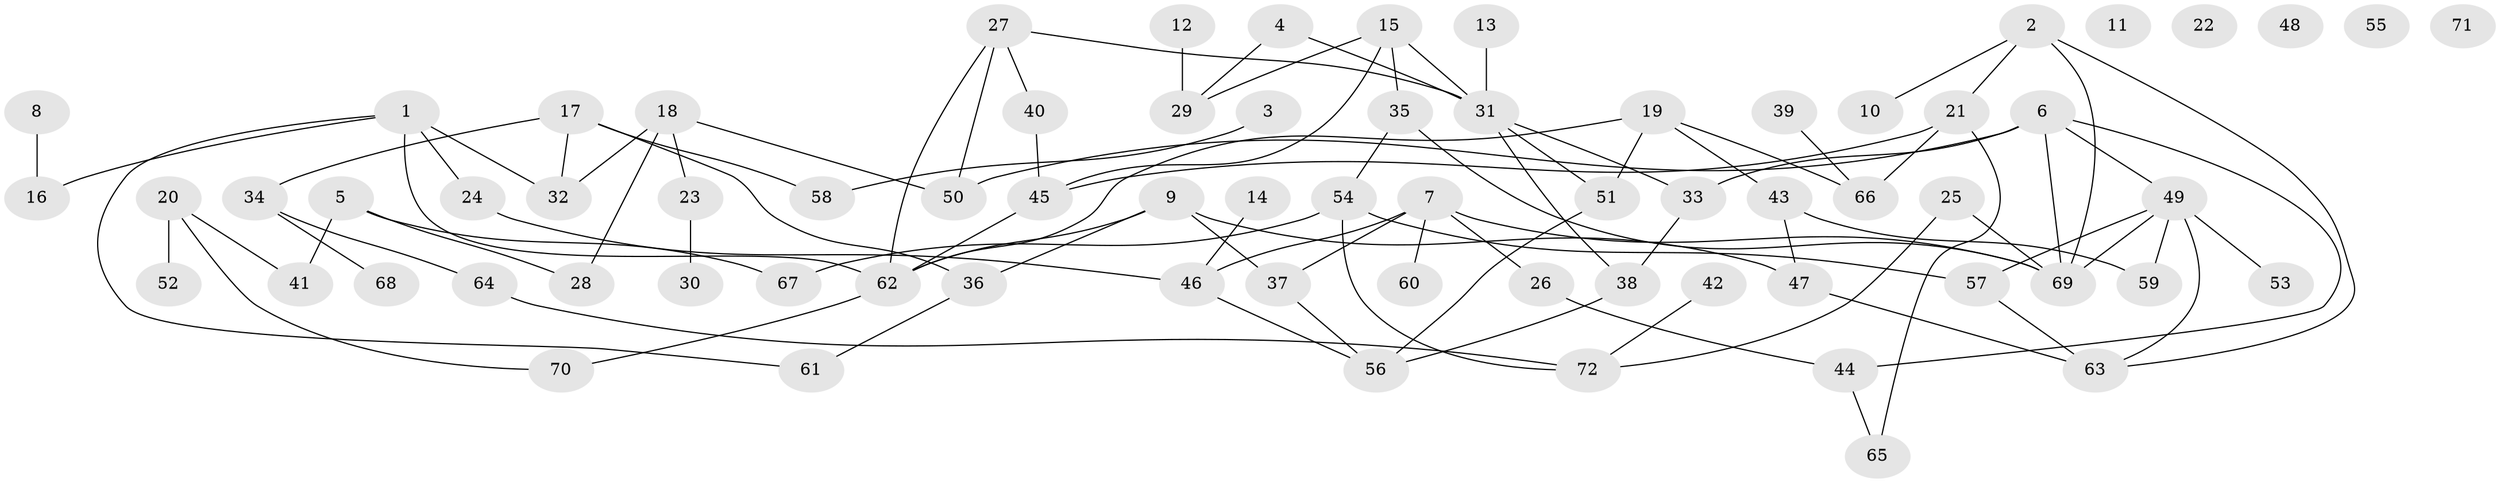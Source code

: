 // coarse degree distribution, {4: 0.23255813953488372, 1: 0.23255813953488372, 0: 0.11627906976744186, 2: 0.13953488372093023, 5: 0.09302325581395349, 3: 0.09302325581395349, 6: 0.046511627906976744, 7: 0.046511627906976744}
// Generated by graph-tools (version 1.1) at 2025/43/03/04/25 21:43:22]
// undirected, 72 vertices, 96 edges
graph export_dot {
graph [start="1"]
  node [color=gray90,style=filled];
  1;
  2;
  3;
  4;
  5;
  6;
  7;
  8;
  9;
  10;
  11;
  12;
  13;
  14;
  15;
  16;
  17;
  18;
  19;
  20;
  21;
  22;
  23;
  24;
  25;
  26;
  27;
  28;
  29;
  30;
  31;
  32;
  33;
  34;
  35;
  36;
  37;
  38;
  39;
  40;
  41;
  42;
  43;
  44;
  45;
  46;
  47;
  48;
  49;
  50;
  51;
  52;
  53;
  54;
  55;
  56;
  57;
  58;
  59;
  60;
  61;
  62;
  63;
  64;
  65;
  66;
  67;
  68;
  69;
  70;
  71;
  72;
  1 -- 16;
  1 -- 24;
  1 -- 32;
  1 -- 61;
  1 -- 62;
  2 -- 10;
  2 -- 21;
  2 -- 63;
  2 -- 69;
  3 -- 58;
  4 -- 29;
  4 -- 31;
  5 -- 28;
  5 -- 41;
  5 -- 67;
  6 -- 33;
  6 -- 44;
  6 -- 49;
  6 -- 50;
  6 -- 69;
  7 -- 26;
  7 -- 37;
  7 -- 46;
  7 -- 60;
  7 -- 69;
  8 -- 16;
  9 -- 36;
  9 -- 37;
  9 -- 47;
  9 -- 62;
  12 -- 29;
  13 -- 31;
  14 -- 46;
  15 -- 29;
  15 -- 31;
  15 -- 35;
  15 -- 45;
  17 -- 32;
  17 -- 34;
  17 -- 36;
  17 -- 58;
  18 -- 23;
  18 -- 28;
  18 -- 32;
  18 -- 50;
  19 -- 43;
  19 -- 51;
  19 -- 62;
  19 -- 66;
  20 -- 41;
  20 -- 52;
  20 -- 70;
  21 -- 45;
  21 -- 65;
  21 -- 66;
  23 -- 30;
  24 -- 46;
  25 -- 69;
  25 -- 72;
  26 -- 44;
  27 -- 31;
  27 -- 40;
  27 -- 50;
  27 -- 62;
  31 -- 33;
  31 -- 38;
  31 -- 51;
  33 -- 38;
  34 -- 64;
  34 -- 68;
  35 -- 54;
  35 -- 69;
  36 -- 61;
  37 -- 56;
  38 -- 56;
  39 -- 66;
  40 -- 45;
  42 -- 72;
  43 -- 47;
  43 -- 59;
  44 -- 65;
  45 -- 62;
  46 -- 56;
  47 -- 63;
  49 -- 53;
  49 -- 57;
  49 -- 59;
  49 -- 63;
  49 -- 69;
  51 -- 56;
  54 -- 57;
  54 -- 67;
  54 -- 72;
  57 -- 63;
  62 -- 70;
  64 -- 72;
}
